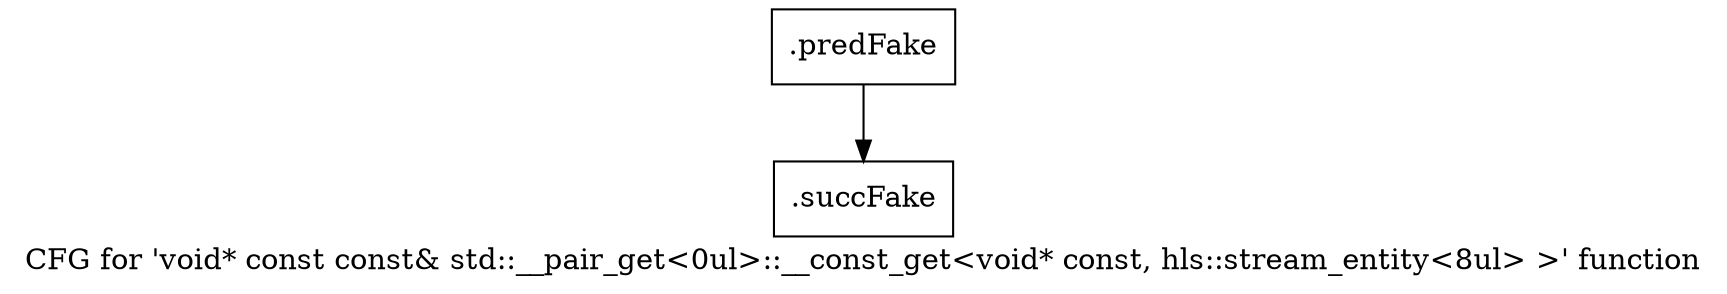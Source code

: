 digraph "CFG for 'void* const const& std::__pair_get\<0ul\>::__const_get\<void* const, hls::stream_entity\<8ul\> \>' function" {
	label="CFG for 'void* const const& std::__pair_get\<0ul\>::__const_get\<void* const, hls::stream_entity\<8ul\> \>' function";

	Node0x5a1c8d0 [shape=record,filename="",linenumber="",label="{.predFake}"];
	Node0x5a1c8d0 -> Node0x60cd1c0[ callList="" memoryops="" filename="/mnt/xilinx/Vitis_HLS/2021.2/tps/lnx64/gcc-6.2.0/lib/gcc/x86_64-pc-linux-gnu/6.2.0/../../../../include/c++/6.2.0/utility" execusionnum="2"];
	Node0x60cd1c0 [shape=record,filename="/mnt/xilinx/Vitis_HLS/2021.2/tps/lnx64/gcc-6.2.0/lib/gcc/x86_64-pc-linux-gnu/6.2.0/../../../../include/c++/6.2.0/utility",linenumber="178",label="{.succFake}"];
}
